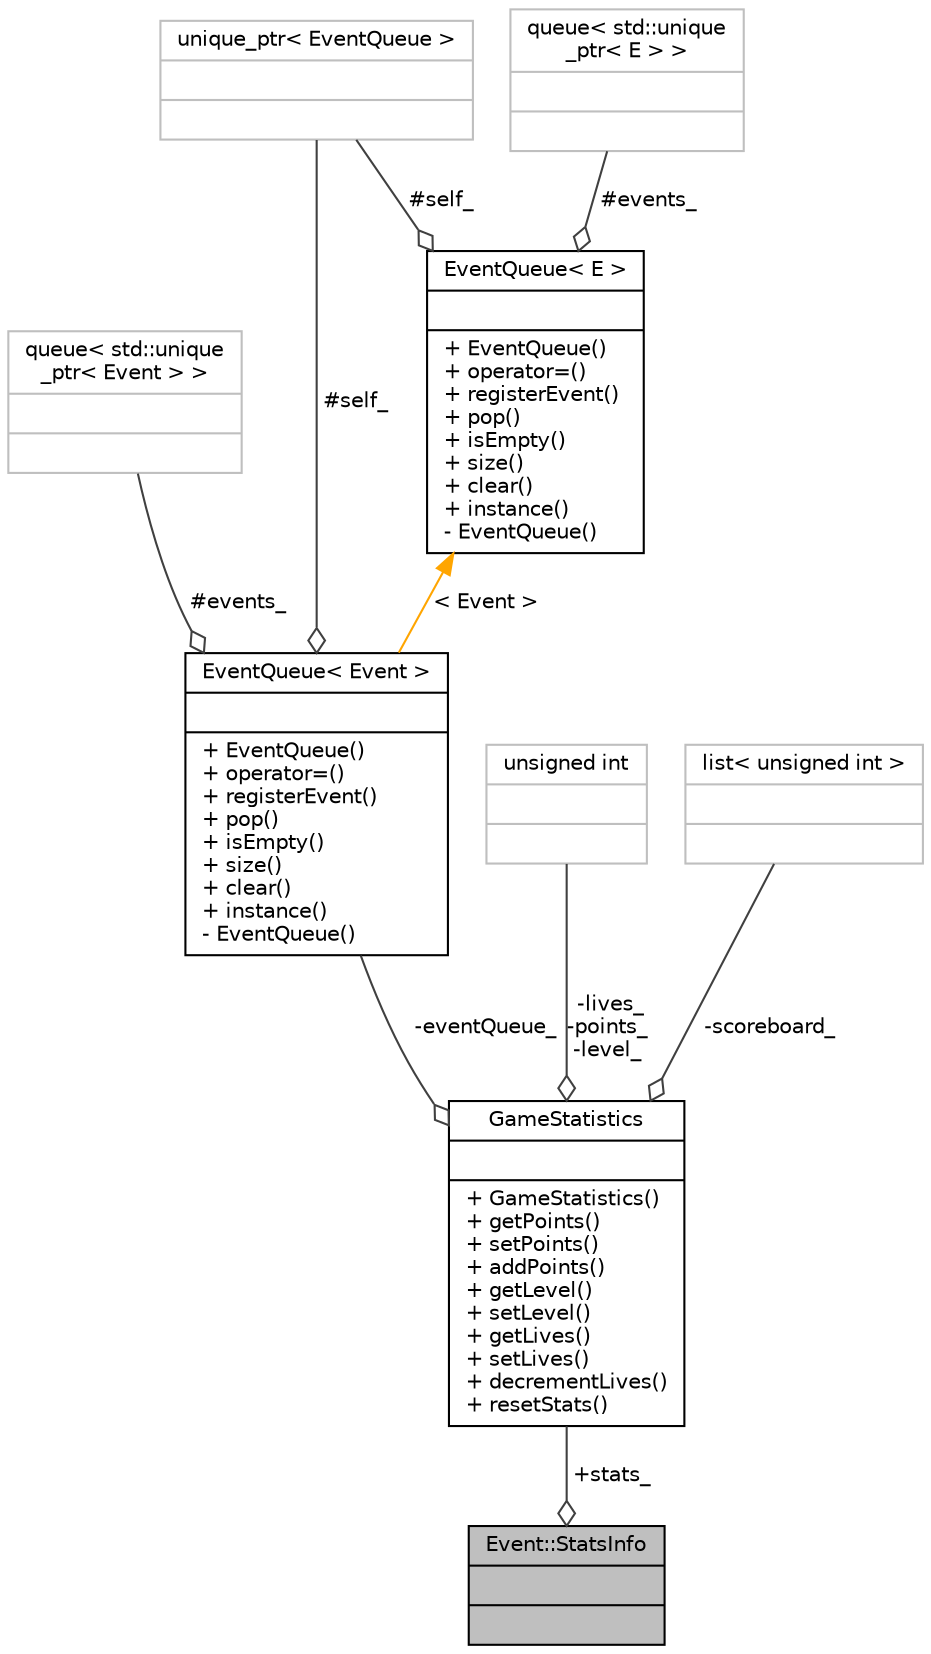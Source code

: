digraph "Event::StatsInfo"
{
 // INTERACTIVE_SVG=YES
 // LATEX_PDF_SIZE
  bgcolor="transparent";
  edge [fontname="Helvetica",fontsize="10",labelfontname="Helvetica",labelfontsize="10"];
  node [fontname="Helvetica",fontsize="10",shape=record];
  Node1 [label="{Event::StatsInfo\n||}",height=0.2,width=0.4,color="black", fillcolor="grey75", style="filled", fontcolor="black",tooltip=" "];
  Node2 -> Node1 [color="grey25",fontsize="10",style="solid",label=" +stats_" ,arrowhead="odiamond",fontname="Helvetica"];
  Node2 [label="{GameStatistics\n||+ GameStatistics()\l+ getPoints()\l+ setPoints()\l+ addPoints()\l+ getLevel()\l+ setLevel()\l+ getLives()\l+ setLives()\l+ decrementLives()\l+ resetStats()\l}",height=0.2,width=0.4,color="black",URL="$class_game_statistics.html",tooltip=" "];
  Node3 -> Node2 [color="grey25",fontsize="10",style="solid",label=" -eventQueue_" ,arrowhead="odiamond",fontname="Helvetica"];
  Node3 [label="{EventQueue\< Event \>\n||+ EventQueue()\l+ operator=()\l+ registerEvent()\l+ pop()\l+ isEmpty()\l+ size()\l+ clear()\l+ instance()\l- EventQueue()\l}",height=0.2,width=0.4,color="black",URL="$class_event_queue.html",tooltip=" "];
  Node4 -> Node3 [color="grey25",fontsize="10",style="solid",label=" #events_" ,arrowhead="odiamond",fontname="Helvetica"];
  Node4 [label="{queue\< std::unique\l_ptr\< Event \> \>\n||}",height=0.2,width=0.4,color="grey75",tooltip=" "];
  Node5 -> Node3 [color="grey25",fontsize="10",style="solid",label=" #self_" ,arrowhead="odiamond",fontname="Helvetica"];
  Node5 [label="{unique_ptr\< EventQueue \>\n||}",height=0.2,width=0.4,color="grey75",tooltip=" "];
  Node6 -> Node3 [dir="back",color="orange",fontsize="10",style="solid",label=" \< Event \>" ,fontname="Helvetica"];
  Node6 [label="{EventQueue\< E \>\n||+ EventQueue()\l+ operator=()\l+ registerEvent()\l+ pop()\l+ isEmpty()\l+ size()\l+ clear()\l+ instance()\l- EventQueue()\l}",height=0.2,width=0.4,color="black",URL="$class_event_queue.html",tooltip="Singleton class wrapper for std::queue<E>."];
  Node7 -> Node6 [color="grey25",fontsize="10",style="solid",label=" #events_" ,arrowhead="odiamond",fontname="Helvetica"];
  Node7 [label="{queue\< std::unique\l_ptr\< E \> \>\n||}",height=0.2,width=0.4,color="grey75",tooltip=" "];
  Node5 -> Node6 [color="grey25",fontsize="10",style="solid",label=" #self_" ,arrowhead="odiamond",fontname="Helvetica"];
  Node8 -> Node2 [color="grey25",fontsize="10",style="solid",label=" -lives_\n-points_\n-level_" ,arrowhead="odiamond",fontname="Helvetica"];
  Node8 [label="{unsigned int\n||}",height=0.2,width=0.4,color="grey75",tooltip=" "];
  Node9 -> Node2 [color="grey25",fontsize="10",style="solid",label=" -scoreboard_" ,arrowhead="odiamond",fontname="Helvetica"];
  Node9 [label="{list\< unsigned int \>\n||}",height=0.2,width=0.4,color="grey75",tooltip=" "];
}
